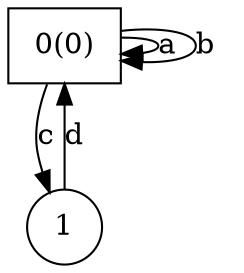 digraph simple_regex {	0 -> 0[label="a"]
	0 -> 0[label="b"]
	0 -> 1[label="c"]
	1 -> 0[label="d"]0[shape=box,label="0(0)"]
1[shape=circle,label=1]}
